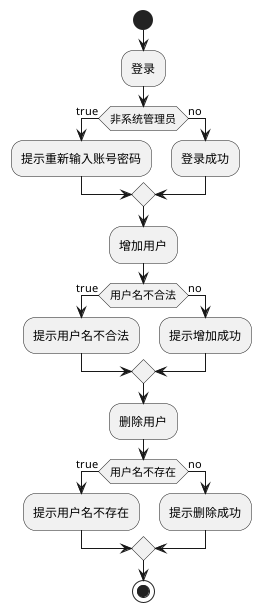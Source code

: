 @startuml
start
:登录;
if (非系统管理员) then (true)
      :提示重新输入账号密码;
    else (no)
    :登录成功;
    endif;
:增加用户;
if(用户名不合法) then (true)
    :提示用户名不合法;
    else (no)
    :提示增加成功;
    endif
:删除用户;
if(用户名不存在) then (true)
    :提示用户名不存在;
    else (no)
    :提示删除成功;
    endif
stop
@enduml